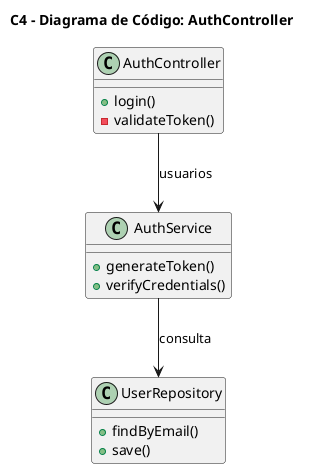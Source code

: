 @startuml
title "C4 - Diagrama de Código: AuthController"

class AuthController {
    +login()
    -validateToken()
}

class AuthService {
    +generateToken()
    +verifyCredentials()
}

class UserRepository {
    +findByEmail()
    +save()
}

AuthController --> AuthService : usuarios 
AuthService --> UserRepository : consulta

@enduml

